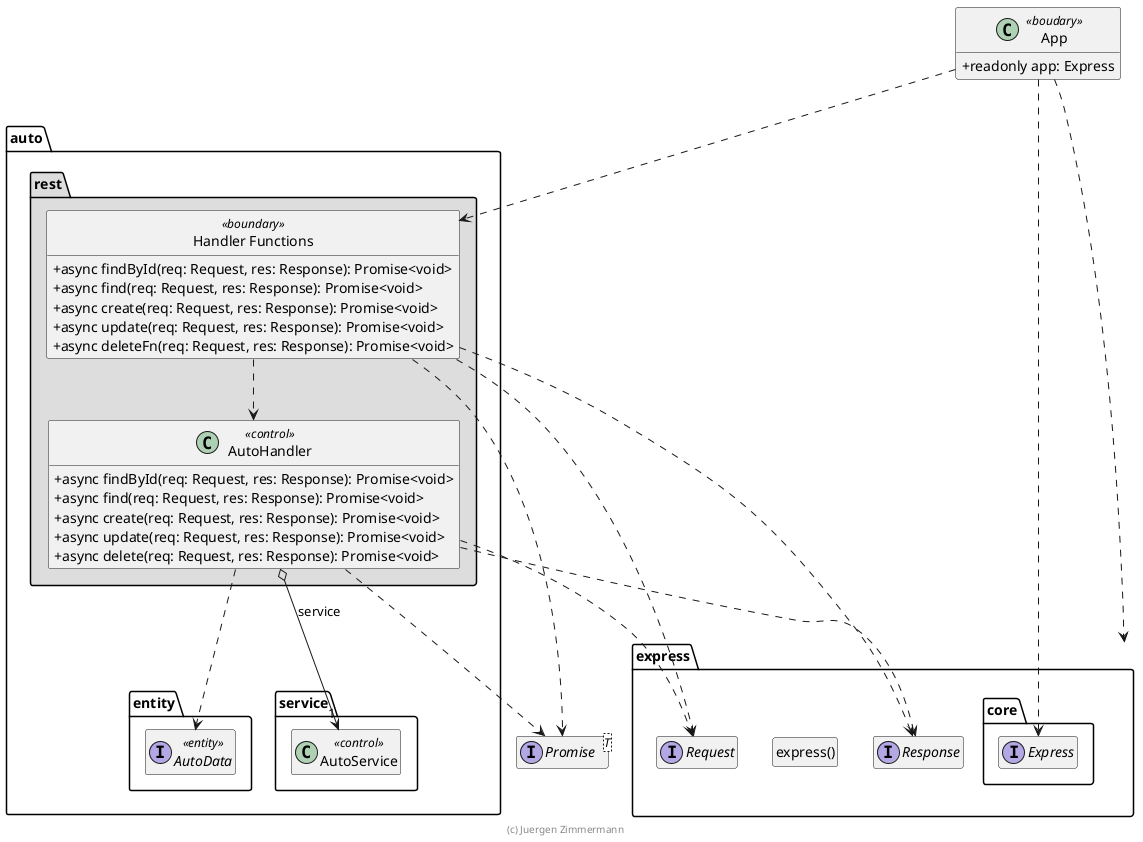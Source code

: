 ' Copyright (C) 2019 - present Juergen Zimmermann, Hochschule Karlsruhe
'
' This program is free software: you can redistribute it and/or modify
' it under the terms of the GNU General Public License as published by
' the Free Software Foundation, either version 3 of the License, or
' (at your option) any later version.
'
' This program is distributed in the hope that it will be useful,
' but WITHOUT ANY WARRANTY; without even the implied warranty of
' MERCHANTABILITY or FITNESS FOR A PARTICULAR PURPOSE.  See the
' GNU General Public License for more details.
'
' You should have received a copy of the GNU General Public License
' along with this program.  If not, see <http://www.gnu.org/licenses/>.
@startuml Handler-Funktionen und Handler-Klasse

!pragma useNewPackage
skinparam classAttributeIconSize 0
skinparam componentStyle uml2

interface Promise<T>

package express {
  package core {
    interface Express
  }

  class "express()" as express
  hide express circle

  interface Request
  interface Response
}

class App <<boudary>> {
  + readonly app: Express
}
App ..> Express
App ..> express

package auto {
  package entity {
    interface AutoData <<entity>> {
    }
  }

  package service {
    class AutoService << control >> {
    }
  }

  package rest #DDDDDD {
    "Handler Functions" .right.> Request
    "Handler Functions" ..> Response
    "Handler Functions" ..> Promise
    "Handler Functions" ..> AutoHandler

    AutoHandler o--> "1" AutoService : service
    AutoHandler .right.> Request
    AutoHandler ..> Response
    AutoHandler ..> AutoData
    AutoHandler ..> Promise

    class "Handler Functions" << boundary >> {
      + async findById(req: Request, res: Response): Promise<void>
      + async find(req: Request, res: Response): Promise<void>
      + async create(req: Request, res: Response): Promise<void>
      + async update(req: Request, res: Response): Promise<void>
      + async deleteFn(req: Request, res: Response): Promise<void>
    }
    hide "Handler Functions" << boundary >> circle

    class AutoHandler << control >> {
      + async findById(req: Request, res: Response): Promise<void>
      + async find(req: Request, res: Response): Promise<void>
      + async create(req: Request, res: Response): Promise<void>
      + async update(req: Request, res: Response): Promise<void>
      + async delete(req: Request, res: Response): Promise<void>
    }
  }
}

App ..> "Handler Functions"

hide empty members

footer (c) Juergen Zimmermann

@enduml
